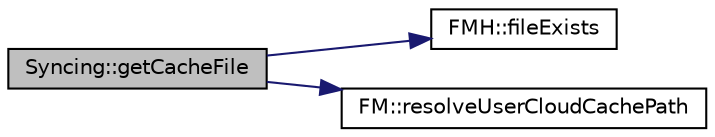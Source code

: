 digraph "Syncing::getCacheFile"
{
 // INTERACTIVE_SVG=YES
 // LATEX_PDF_SIZE
  edge [fontname="Helvetica",fontsize="10",labelfontname="Helvetica",labelfontsize="10"];
  node [fontname="Helvetica",fontsize="10",shape=record];
  rankdir="LR";
  Node64 [label="Syncing::getCacheFile",height=0.2,width=0.4,color="black", fillcolor="grey75", style="filled", fontcolor="black",tooltip=" "];
  Node64 -> Node65 [color="midnightblue",fontsize="10",style="solid",fontname="Helvetica"];
  Node65 [label="FMH::fileExists",height=0.2,width=0.4,color="black", fillcolor="white", style="filled",URL="$namespace_f_m_h.html#a96fb85b0283389ba71e8a20daeab400f",tooltip=" "];
  Node64 -> Node66 [color="midnightblue",fontsize="10",style="solid",fontname="Helvetica"];
  Node66 [label="FM::resolveUserCloudCachePath",height=0.2,width=0.4,color="black", fillcolor="white", style="filled",URL="$class_f_m.html#acae92041969d1a3bd16e149827623bcc",tooltip=" "];
}
